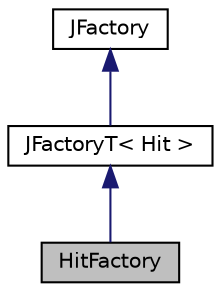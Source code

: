 digraph "HitFactory"
{
  edge [fontname="Helvetica",fontsize="10",labelfontname="Helvetica",labelfontsize="10"];
  node [fontname="Helvetica",fontsize="10",shape=record];
  Node1 [label="HitFactory",height=0.2,width=0.4,color="black", fillcolor="grey75", style="filled" fontcolor="black"];
  Node2 -> Node1 [dir="back",color="midnightblue",fontsize="10",style="solid",fontname="Helvetica"];
  Node2 [label="JFactoryT\< Hit \>",height=0.2,width=0.4,color="black", fillcolor="white", style="filled",URL="$class_j_factory_t.html"];
  Node3 -> Node2 [dir="back",color="midnightblue",fontsize="10",style="solid",fontname="Helvetica"];
  Node3 [label="JFactory",height=0.2,width=0.4,color="black", fillcolor="white", style="filled",URL="$class_j_factory.html"];
}

